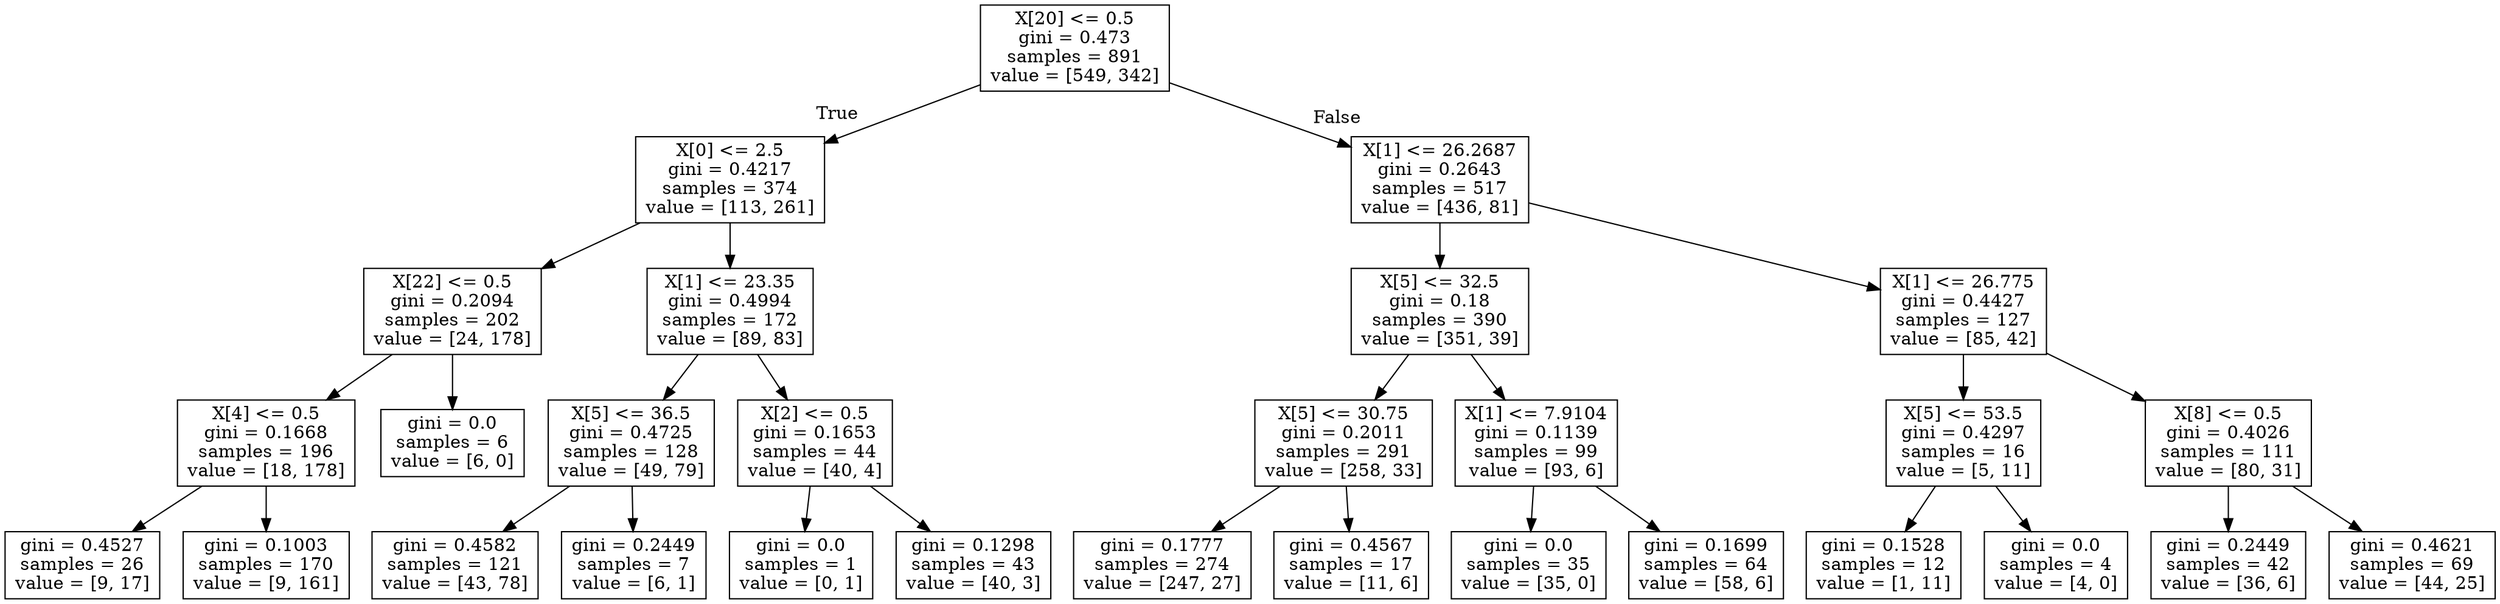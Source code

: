 digraph Tree {
node [shape=box] ;
0 [label="X[20] <= 0.5\ngini = 0.473\nsamples = 891\nvalue = [549, 342]"] ;
1 [label="X[0] <= 2.5\ngini = 0.4217\nsamples = 374\nvalue = [113, 261]"] ;
0 -> 1 [labeldistance=2.5, labelangle=45, headlabel="True"] ;
2 [label="X[22] <= 0.5\ngini = 0.2094\nsamples = 202\nvalue = [24, 178]"] ;
1 -> 2 ;
3 [label="X[4] <= 0.5\ngini = 0.1668\nsamples = 196\nvalue = [18, 178]"] ;
2 -> 3 ;
4 [label="gini = 0.4527\nsamples = 26\nvalue = [9, 17]"] ;
3 -> 4 ;
5 [label="gini = 0.1003\nsamples = 170\nvalue = [9, 161]"] ;
3 -> 5 ;
6 [label="gini = 0.0\nsamples = 6\nvalue = [6, 0]"] ;
2 -> 6 ;
7 [label="X[1] <= 23.35\ngini = 0.4994\nsamples = 172\nvalue = [89, 83]"] ;
1 -> 7 ;
8 [label="X[5] <= 36.5\ngini = 0.4725\nsamples = 128\nvalue = [49, 79]"] ;
7 -> 8 ;
9 [label="gini = 0.4582\nsamples = 121\nvalue = [43, 78]"] ;
8 -> 9 ;
10 [label="gini = 0.2449\nsamples = 7\nvalue = [6, 1]"] ;
8 -> 10 ;
11 [label="X[2] <= 0.5\ngini = 0.1653\nsamples = 44\nvalue = [40, 4]"] ;
7 -> 11 ;
12 [label="gini = 0.0\nsamples = 1\nvalue = [0, 1]"] ;
11 -> 12 ;
13 [label="gini = 0.1298\nsamples = 43\nvalue = [40, 3]"] ;
11 -> 13 ;
14 [label="X[1] <= 26.2687\ngini = 0.2643\nsamples = 517\nvalue = [436, 81]"] ;
0 -> 14 [labeldistance=2.5, labelangle=-45, headlabel="False"] ;
15 [label="X[5] <= 32.5\ngini = 0.18\nsamples = 390\nvalue = [351, 39]"] ;
14 -> 15 ;
16 [label="X[5] <= 30.75\ngini = 0.2011\nsamples = 291\nvalue = [258, 33]"] ;
15 -> 16 ;
17 [label="gini = 0.1777\nsamples = 274\nvalue = [247, 27]"] ;
16 -> 17 ;
18 [label="gini = 0.4567\nsamples = 17\nvalue = [11, 6]"] ;
16 -> 18 ;
19 [label="X[1] <= 7.9104\ngini = 0.1139\nsamples = 99\nvalue = [93, 6]"] ;
15 -> 19 ;
20 [label="gini = 0.0\nsamples = 35\nvalue = [35, 0]"] ;
19 -> 20 ;
21 [label="gini = 0.1699\nsamples = 64\nvalue = [58, 6]"] ;
19 -> 21 ;
22 [label="X[1] <= 26.775\ngini = 0.4427\nsamples = 127\nvalue = [85, 42]"] ;
14 -> 22 ;
23 [label="X[5] <= 53.5\ngini = 0.4297\nsamples = 16\nvalue = [5, 11]"] ;
22 -> 23 ;
24 [label="gini = 0.1528\nsamples = 12\nvalue = [1, 11]"] ;
23 -> 24 ;
25 [label="gini = 0.0\nsamples = 4\nvalue = [4, 0]"] ;
23 -> 25 ;
26 [label="X[8] <= 0.5\ngini = 0.4026\nsamples = 111\nvalue = [80, 31]"] ;
22 -> 26 ;
27 [label="gini = 0.2449\nsamples = 42\nvalue = [36, 6]"] ;
26 -> 27 ;
28 [label="gini = 0.4621\nsamples = 69\nvalue = [44, 25]"] ;
26 -> 28 ;
}